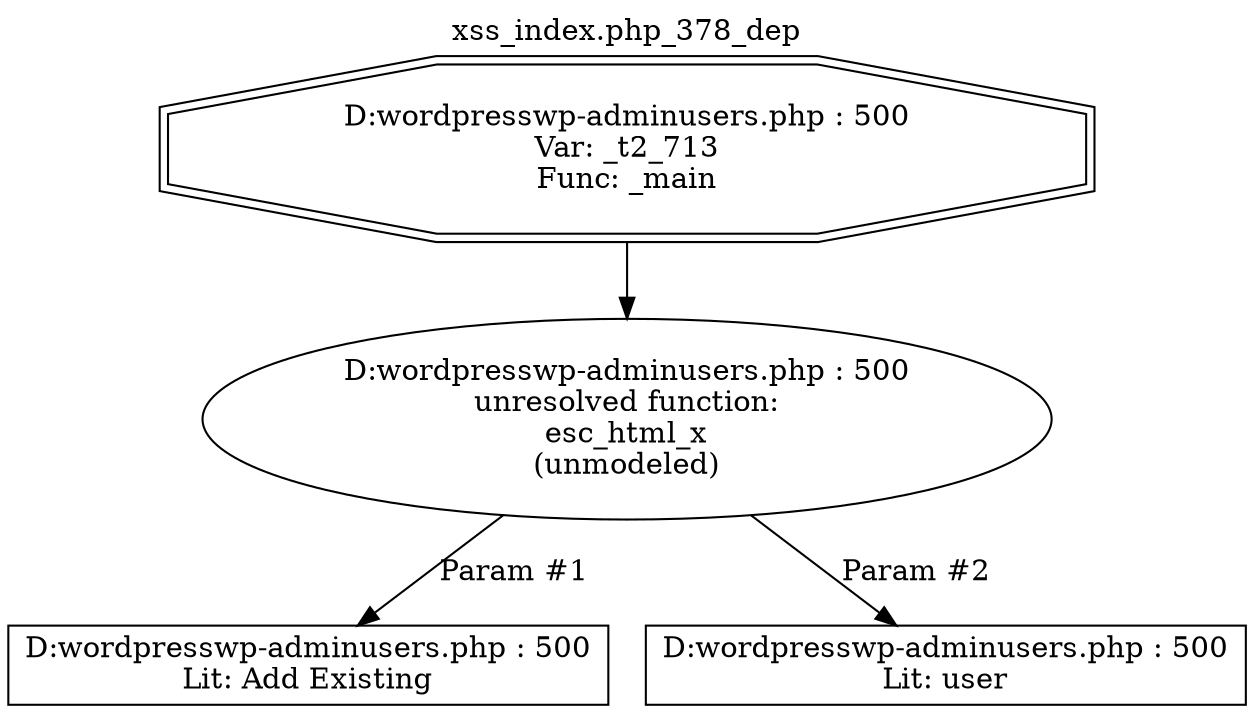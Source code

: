 digraph cfg {
  label="xss_index.php_378_dep";
  labelloc=t;
  n1 [shape=doubleoctagon, label="D:\wordpress\wp-admin\users.php : 500\nVar: _t2_713\nFunc: _main\n"];
  n2 [shape=ellipse, label="D:\wordpress\wp-admin\users.php : 500\nunresolved function:\nesc_html_x\n(unmodeled)\n"];
  n3 [shape=box, label="D:\wordpress\wp-admin\users.php : 500\nLit: Add Existing\n"];
  n4 [shape=box, label="D:\wordpress\wp-admin\users.php : 500\nLit: user\n"];
  n1 -> n2;
  n2 -> n3[label="Param #1"];
  n2 -> n4[label="Param #2"];
}
